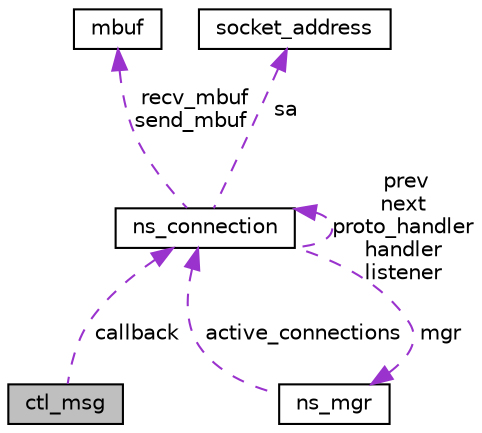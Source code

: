 digraph "ctl_msg"
{
  edge [fontname="Helvetica",fontsize="10",labelfontname="Helvetica",labelfontsize="10"];
  node [fontname="Helvetica",fontsize="10",shape=record];
  Node1 [label="ctl_msg",height=0.2,width=0.4,color="black", fillcolor="grey75", style="filled", fontcolor="black"];
  Node2 -> Node1 [dir="back",color="darkorchid3",fontsize="10",style="dashed",label=" callback" ,fontname="Helvetica"];
  Node2 [label="ns_connection",height=0.2,width=0.4,color="black", fillcolor="white", style="filled",URL="$structns__connection.html"];
  Node2 -> Node2 [dir="back",color="darkorchid3",fontsize="10",style="dashed",label=" prev\nnext\nproto_handler\nhandler\nlistener" ,fontname="Helvetica"];
  Node3 -> Node2 [dir="back",color="darkorchid3",fontsize="10",style="dashed",label=" recv_mbuf\nsend_mbuf" ,fontname="Helvetica"];
  Node3 [label="mbuf",height=0.2,width=0.4,color="black", fillcolor="white", style="filled",URL="$structmbuf.html"];
  Node4 -> Node2 [dir="back",color="darkorchid3",fontsize="10",style="dashed",label=" sa" ,fontname="Helvetica"];
  Node4 [label="socket_address",height=0.2,width=0.4,color="black", fillcolor="white", style="filled",URL="$unionsocket__address.html"];
  Node5 -> Node2 [dir="back",color="darkorchid3",fontsize="10",style="dashed",label=" mgr" ,fontname="Helvetica"];
  Node5 [label="ns_mgr",height=0.2,width=0.4,color="black", fillcolor="white", style="filled",URL="$structns__mgr.html"];
  Node2 -> Node5 [dir="back",color="darkorchid3",fontsize="10",style="dashed",label=" active_connections" ,fontname="Helvetica"];
}

